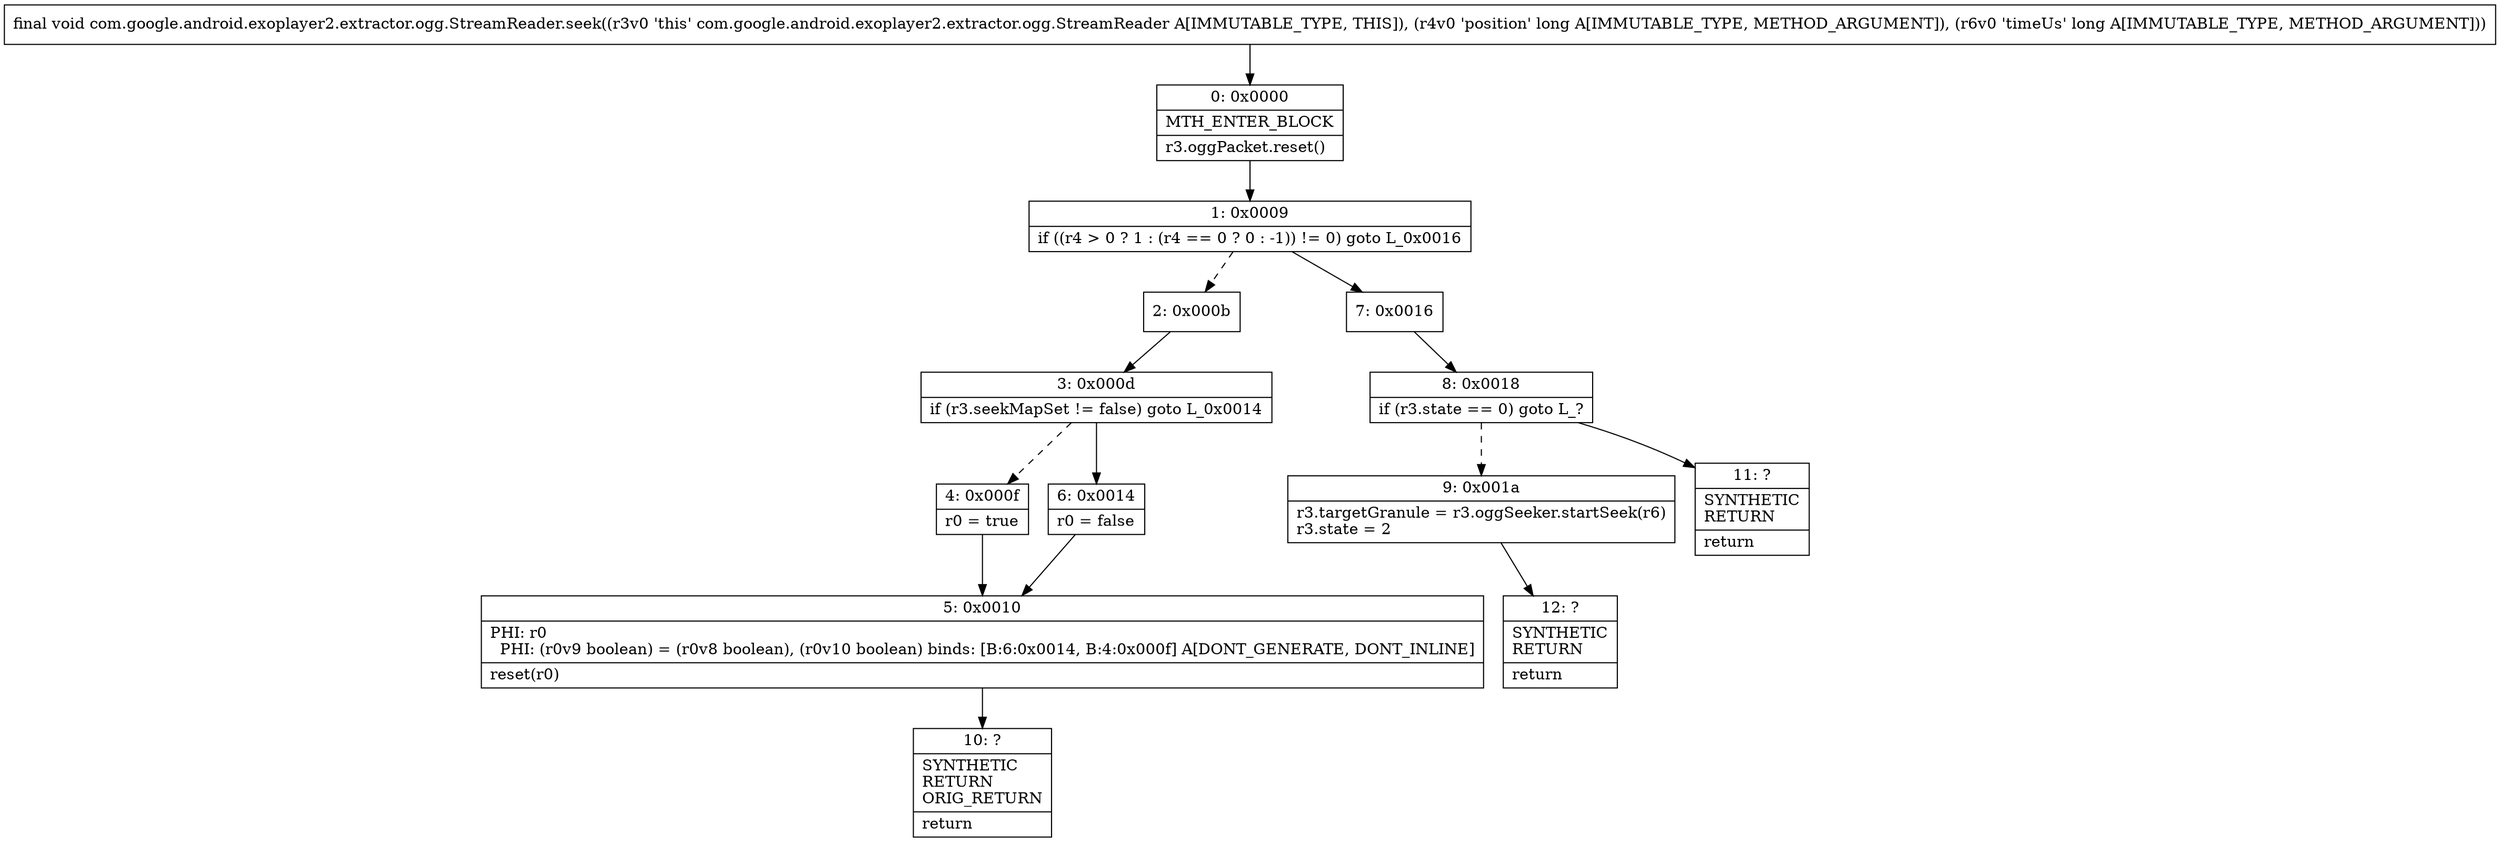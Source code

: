 digraph "CFG forcom.google.android.exoplayer2.extractor.ogg.StreamReader.seek(JJ)V" {
Node_0 [shape=record,label="{0\:\ 0x0000|MTH_ENTER_BLOCK\l|r3.oggPacket.reset()\l}"];
Node_1 [shape=record,label="{1\:\ 0x0009|if ((r4 \> 0 ? 1 : (r4 == 0 ? 0 : \-1)) != 0) goto L_0x0016\l}"];
Node_2 [shape=record,label="{2\:\ 0x000b}"];
Node_3 [shape=record,label="{3\:\ 0x000d|if (r3.seekMapSet != false) goto L_0x0014\l}"];
Node_4 [shape=record,label="{4\:\ 0x000f|r0 = true\l}"];
Node_5 [shape=record,label="{5\:\ 0x0010|PHI: r0 \l  PHI: (r0v9 boolean) = (r0v8 boolean), (r0v10 boolean) binds: [B:6:0x0014, B:4:0x000f] A[DONT_GENERATE, DONT_INLINE]\l|reset(r0)\l}"];
Node_6 [shape=record,label="{6\:\ 0x0014|r0 = false\l}"];
Node_7 [shape=record,label="{7\:\ 0x0016}"];
Node_8 [shape=record,label="{8\:\ 0x0018|if (r3.state == 0) goto L_?\l}"];
Node_9 [shape=record,label="{9\:\ 0x001a|r3.targetGranule = r3.oggSeeker.startSeek(r6)\lr3.state = 2\l}"];
Node_10 [shape=record,label="{10\:\ ?|SYNTHETIC\lRETURN\lORIG_RETURN\l|return\l}"];
Node_11 [shape=record,label="{11\:\ ?|SYNTHETIC\lRETURN\l|return\l}"];
Node_12 [shape=record,label="{12\:\ ?|SYNTHETIC\lRETURN\l|return\l}"];
MethodNode[shape=record,label="{final void com.google.android.exoplayer2.extractor.ogg.StreamReader.seek((r3v0 'this' com.google.android.exoplayer2.extractor.ogg.StreamReader A[IMMUTABLE_TYPE, THIS]), (r4v0 'position' long A[IMMUTABLE_TYPE, METHOD_ARGUMENT]), (r6v0 'timeUs' long A[IMMUTABLE_TYPE, METHOD_ARGUMENT])) }"];
MethodNode -> Node_0;
Node_0 -> Node_1;
Node_1 -> Node_2[style=dashed];
Node_1 -> Node_7;
Node_2 -> Node_3;
Node_3 -> Node_4[style=dashed];
Node_3 -> Node_6;
Node_4 -> Node_5;
Node_5 -> Node_10;
Node_6 -> Node_5;
Node_7 -> Node_8;
Node_8 -> Node_9[style=dashed];
Node_8 -> Node_11;
Node_9 -> Node_12;
}

